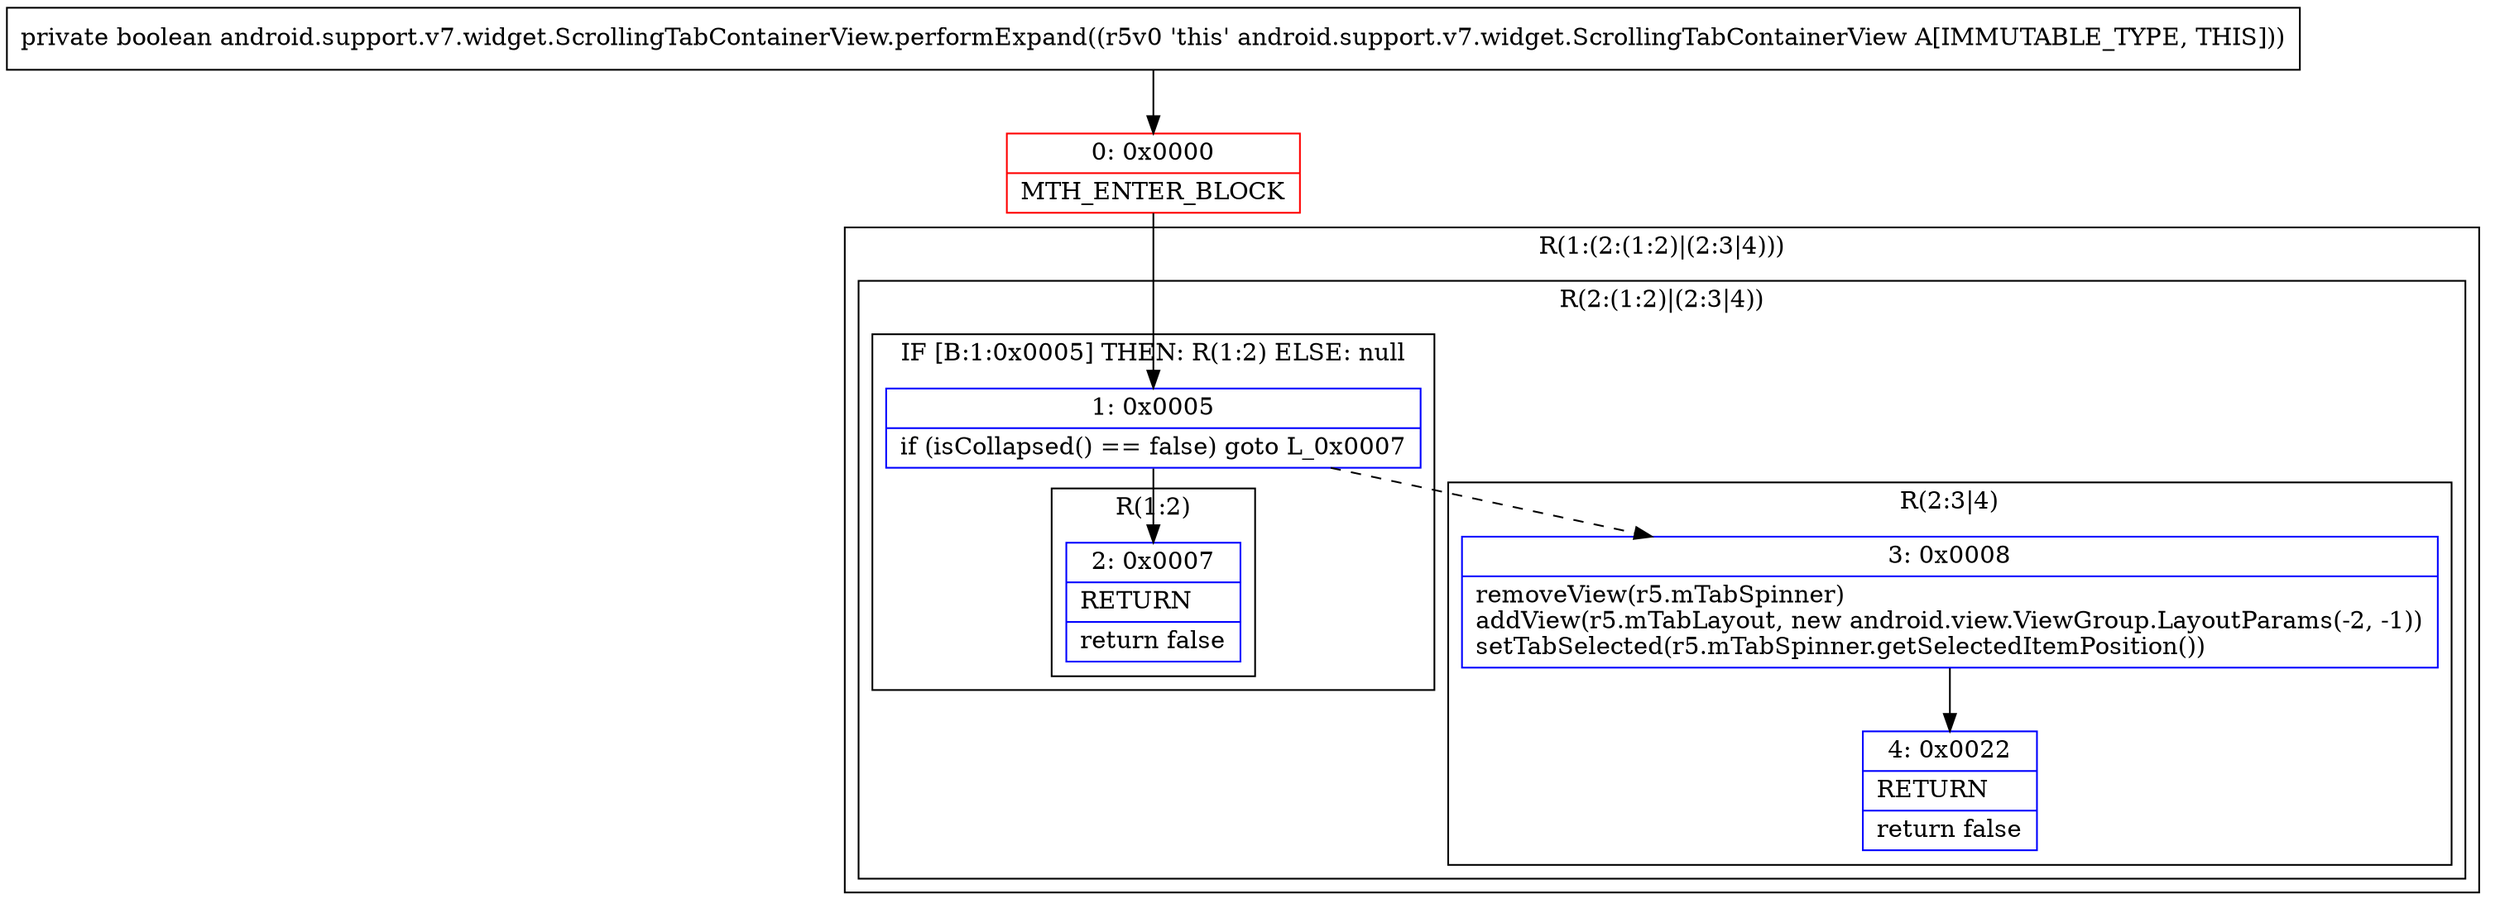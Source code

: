 digraph "CFG forandroid.support.v7.widget.ScrollingTabContainerView.performExpand()Z" {
subgraph cluster_Region_2033788277 {
label = "R(1:(2:(1:2)|(2:3|4)))";
node [shape=record,color=blue];
subgraph cluster_Region_1747257521 {
label = "R(2:(1:2)|(2:3|4))";
node [shape=record,color=blue];
subgraph cluster_IfRegion_22152471 {
label = "IF [B:1:0x0005] THEN: R(1:2) ELSE: null";
node [shape=record,color=blue];
Node_1 [shape=record,label="{1\:\ 0x0005|if (isCollapsed() == false) goto L_0x0007\l}"];
subgraph cluster_Region_1976979854 {
label = "R(1:2)";
node [shape=record,color=blue];
Node_2 [shape=record,label="{2\:\ 0x0007|RETURN\l|return false\l}"];
}
}
subgraph cluster_Region_1165279436 {
label = "R(2:3|4)";
node [shape=record,color=blue];
Node_3 [shape=record,label="{3\:\ 0x0008|removeView(r5.mTabSpinner)\laddView(r5.mTabLayout, new android.view.ViewGroup.LayoutParams(\-2, \-1))\lsetTabSelected(r5.mTabSpinner.getSelectedItemPosition())\l}"];
Node_4 [shape=record,label="{4\:\ 0x0022|RETURN\l|return false\l}"];
}
}
}
Node_0 [shape=record,color=red,label="{0\:\ 0x0000|MTH_ENTER_BLOCK\l}"];
MethodNode[shape=record,label="{private boolean android.support.v7.widget.ScrollingTabContainerView.performExpand((r5v0 'this' android.support.v7.widget.ScrollingTabContainerView A[IMMUTABLE_TYPE, THIS])) }"];
MethodNode -> Node_0;
Node_1 -> Node_2;
Node_1 -> Node_3[style=dashed];
Node_3 -> Node_4;
Node_0 -> Node_1;
}

